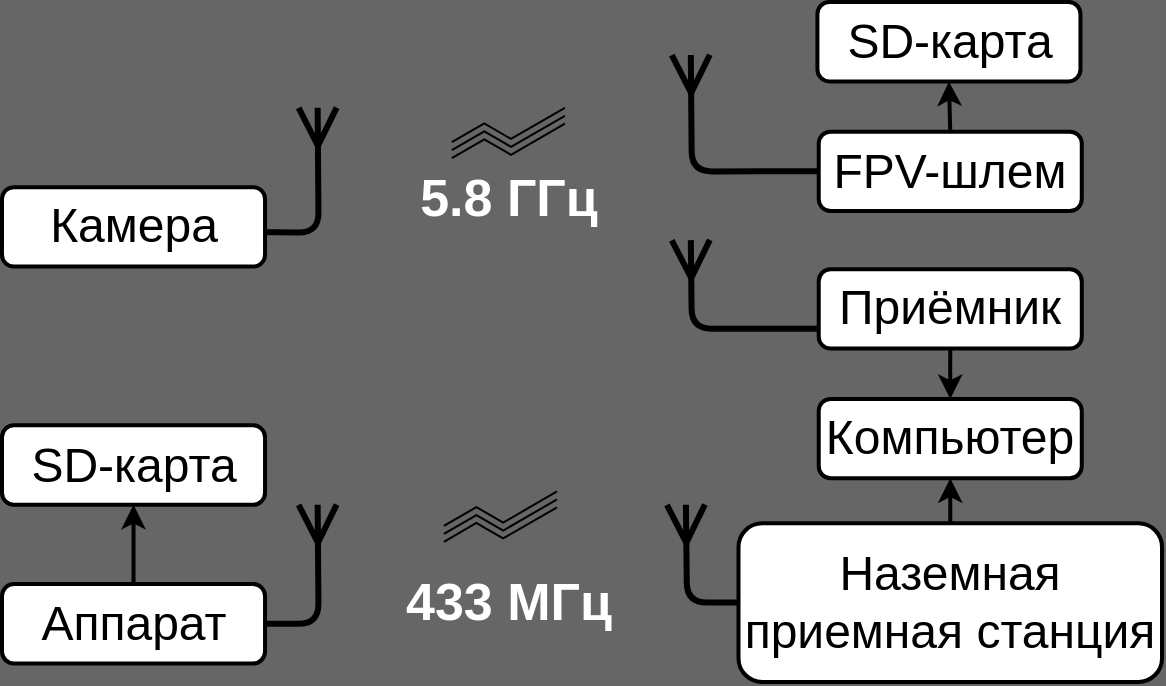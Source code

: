 <mxfile version="25.0.2">
  <diagram name="Страница — 1" id="UVlqzA668V7xbwNb8Y3F">
    <mxGraphModel dx="904" dy="610" grid="1" gridSize="10" guides="1" tooltips="1" connect="1" arrows="1" fold="1" page="1" pageScale="1" pageWidth="827" pageHeight="1169" background="#666666" math="0" shadow="0">
      <root>
        <mxCell id="0" />
        <mxCell id="1" parent="0" />
        <mxCell id="NKs00WNYC1JJoFckJ5-I-9" style="edgeStyle=orthogonalEdgeStyle;rounded=0;orthogonalLoop=1;jettySize=auto;html=1;exitX=0.5;exitY=0;exitDx=0;exitDy=0;entryX=0.5;entryY=1;entryDx=0;entryDy=0;fontColor=none;labelBackgroundColor=none;noLabel=1;strokeWidth=2;" parent="1" source="NKs00WNYC1JJoFckJ5-I-1" target="NKs00WNYC1JJoFckJ5-I-5" edge="1">
          <mxGeometry relative="1" as="geometry">
            <mxPoint x="181.785" y="370.776" as="targetPoint" />
          </mxGeometry>
        </mxCell>
        <mxCell id="NKs00WNYC1JJoFckJ5-I-44" style="edgeStyle=orthogonalEdgeStyle;rounded=1;orthogonalLoop=1;jettySize=auto;html=1;curved=0;endArrow=ERmany;endFill=0;strokeWidth=3;endSize=15;exitX=0;exitY=0.5;exitDx=0;exitDy=0;" parent="1" source="NKs00WNYC1JJoFckJ5-I-18" edge="1">
          <mxGeometry relative="1" as="geometry">
            <mxPoint x="501.95" y="401.362" as="targetPoint" />
            <mxPoint x="515.102" y="493.969" as="sourcePoint" />
          </mxGeometry>
        </mxCell>
        <mxCell id="NKs00WNYC1JJoFckJ5-I-46" value="" style="endArrow=none;html=1;rounded=0;edgeStyle=isometricEdgeStyle;" parent="1" edge="1">
          <mxGeometry width="50" height="50" relative="1" as="geometry">
            <mxPoint x="380.952" y="411.946" as="sourcePoint" />
            <mxPoint x="437.506" y="394.747" as="targetPoint" />
            <Array as="points">
              <mxPoint x="401.995" y="405.331" />
            </Array>
          </mxGeometry>
        </mxCell>
        <mxCell id="NKs00WNYC1JJoFckJ5-I-47" value="" style="endArrow=none;html=1;rounded=0;edgeStyle=isometricEdgeStyle;" parent="1" edge="1">
          <mxGeometry width="50" height="50" relative="1" as="geometry">
            <mxPoint x="380.952" y="415.914" as="sourcePoint" />
            <mxPoint x="437.506" y="398.716" as="targetPoint" />
            <Array as="points">
              <mxPoint x="401.995" y="409.3" />
            </Array>
          </mxGeometry>
        </mxCell>
        <mxCell id="NKs00WNYC1JJoFckJ5-I-48" value="" style="endArrow=none;html=1;rounded=0;edgeStyle=isometricEdgeStyle;" parent="1" edge="1">
          <mxGeometry width="50" height="50" relative="1" as="geometry">
            <mxPoint x="380.952" y="419.883" as="sourcePoint" />
            <mxPoint x="437.506" y="402.685" as="targetPoint" />
            <Array as="points">
              <mxPoint x="401.995" y="413.268" />
            </Array>
          </mxGeometry>
        </mxCell>
        <mxCell id="NKs00WNYC1JJoFckJ5-I-66" style="edgeStyle=orthogonalEdgeStyle;rounded=1;orthogonalLoop=1;jettySize=auto;html=1;exitX=1;exitY=0.5;exitDx=0;exitDy=0;curved=0;endArrow=ERmany;endFill=0;strokeWidth=3;targetPerimeterSpacing=0;endSize=15;" parent="1" edge="1">
          <mxGeometry relative="1" as="geometry">
            <mxPoint x="317.823" y="202.918" as="targetPoint" />
            <mxPoint x="248.118" y="264.78" as="sourcePoint" />
          </mxGeometry>
        </mxCell>
        <mxCell id="NKs00WNYC1JJoFckJ5-I-68" value="" style="endArrow=none;html=1;rounded=0;edgeStyle=isometricEdgeStyle;" parent="1" edge="1">
          <mxGeometry width="50" height="50" relative="1" as="geometry">
            <mxPoint x="384.898" y="220.117" as="sourcePoint" />
            <mxPoint x="441.451" y="202.918" as="targetPoint" />
            <Array as="points">
              <mxPoint x="405.941" y="213.502" />
            </Array>
          </mxGeometry>
        </mxCell>
        <mxCell id="NKs00WNYC1JJoFckJ5-I-69" value="" style="endArrow=none;html=1;rounded=0;edgeStyle=isometricEdgeStyle;" parent="1" edge="1">
          <mxGeometry width="50" height="50" relative="1" as="geometry">
            <mxPoint x="384.898" y="224.086" as="sourcePoint" />
            <mxPoint x="441.451" y="206.887" as="targetPoint" />
            <Array as="points">
              <mxPoint x="405.941" y="217.471" />
            </Array>
          </mxGeometry>
        </mxCell>
        <mxCell id="NKs00WNYC1JJoFckJ5-I-70" value="" style="endArrow=none;html=1;rounded=0;edgeStyle=isometricEdgeStyle;" parent="1" edge="1">
          <mxGeometry width="50" height="50" relative="1" as="geometry">
            <mxPoint x="384.898" y="228.054" as="sourcePoint" />
            <mxPoint x="441.451" y="210.856" as="targetPoint" />
            <Array as="points">
              <mxPoint x="405.941" y="221.44" />
            </Array>
          </mxGeometry>
        </mxCell>
        <mxCell id="NKs00WNYC1JJoFckJ5-I-43" style="edgeStyle=orthogonalEdgeStyle;rounded=1;orthogonalLoop=1;jettySize=auto;html=1;exitX=1;exitY=0.5;exitDx=0;exitDy=0;curved=0;endArrow=ERmany;endFill=0;strokeWidth=3;targetPerimeterSpacing=0;endSize=15;" parent="1" source="NKs00WNYC1JJoFckJ5-I-1" edge="1">
          <mxGeometry relative="1" as="geometry">
            <mxPoint x="317.823" y="401.362" as="targetPoint" />
          </mxGeometry>
        </mxCell>
        <mxCell id="NKs00WNYC1JJoFckJ5-I-1" value="&lt;span style=&quot;color: rgb(0, 0, 0);&quot;&gt;&lt;font&gt;Аппарат&lt;/font&gt;&lt;/span&gt;" style="rounded=1;whiteSpace=wrap;html=1;fillColor=#FFFFFF;fontSize=24;fontStyle=0;strokeWidth=2;" parent="1" vertex="1">
          <mxGeometry x="160" y="441.051" width="131.519" height="39.689" as="geometry" />
        </mxCell>
        <mxCell id="NKs00WNYC1JJoFckJ5-I-18" value="&lt;span style=&quot;color: rgb(0, 0, 0);&quot;&gt;&lt;font&gt;Наземная приемная станция&lt;/font&gt;&lt;/span&gt;" style="rounded=1;whiteSpace=wrap;html=1;fillColor=#FFFFFF;fontSize=24;fontStyle=0;strokeWidth=2;" parent="1" vertex="1">
          <mxGeometry x="528.254" y="410.623" width="211.746" height="79.377" as="geometry" />
        </mxCell>
        <mxCell id="NKs00WNYC1JJoFckJ5-I-32" style="edgeStyle=orthogonalEdgeStyle;rounded=0;orthogonalLoop=1;jettySize=auto;html=1;exitX=0.5;exitY=0;exitDx=0;exitDy=0;entryX=0.5;entryY=1;entryDx=0;entryDy=0;strokeWidth=2;" parent="1" source="NKs00WNYC1JJoFckJ5-I-18" target="NKs00WNYC1JJoFckJ5-I-21" edge="1">
          <mxGeometry relative="1" as="geometry">
            <mxPoint x="634.127" y="377.549" as="targetPoint" />
          </mxGeometry>
        </mxCell>
        <mxCell id="WlamRgHtwS5RRLz_qqGx-1" value="&lt;b&gt;&lt;font&gt;5.8 ГГц&lt;/font&gt;&lt;/b&gt;" style="text;html=1;align=center;verticalAlign=middle;whiteSpace=wrap;rounded=0;fontColor=#ffffff;fontSize=26;" vertex="1" parent="1">
          <mxGeometry x="367.16" y="228.05" width="92.91" height="39.69" as="geometry" />
        </mxCell>
        <mxCell id="WlamRgHtwS5RRLz_qqGx-2" value="&lt;b&gt;&lt;font&gt;433 МГц&lt;/font&gt;&lt;/b&gt;" style="text;html=1;align=center;verticalAlign=middle;whiteSpace=wrap;rounded=0;fontColor=#ffffff;fontSize=26;" vertex="1" parent="1">
          <mxGeometry x="357" y="430.47" width="113.24" height="39.69" as="geometry" />
        </mxCell>
        <mxCell id="NKs00WNYC1JJoFckJ5-I-63" value="&lt;font color=&quot;#000000&quot;&gt;FPV-шлем&lt;/font&gt;" style="rounded=1;whiteSpace=wrap;html=1;fillColor=#FFFFFF;fontSize=24;fontStyle=0;strokeWidth=2;" parent="1" vertex="1">
          <mxGeometry x="568.367" y="214.825" width="131.519" height="39.689" as="geometry" />
        </mxCell>
        <mxCell id="NKs00WNYC1JJoFckJ5-I-67" style="edgeStyle=orthogonalEdgeStyle;rounded=1;orthogonalLoop=1;jettySize=auto;html=1;curved=0;endArrow=ERmany;endFill=0;strokeWidth=3;endSize=15;exitX=0;exitY=0.5;exitDx=0;exitDy=0;" parent="1" edge="1" source="NKs00WNYC1JJoFckJ5-I-63">
          <mxGeometry relative="1" as="geometry">
            <mxPoint x="504.408" y="176.459" as="targetPoint" />
            <mxPoint x="594.014" y="229.377" as="sourcePoint" />
          </mxGeometry>
        </mxCell>
        <mxCell id="NKs00WNYC1JJoFckJ5-I-76" style="edgeStyle=orthogonalEdgeStyle;rounded=1;orthogonalLoop=1;jettySize=auto;html=1;curved=0;endArrow=ERmany;endFill=0;strokeWidth=3;endSize=15;exitX=0;exitY=0.75;exitDx=0;exitDy=0;" parent="1" source="NKs00WNYC1JJoFckJ5-I-41" edge="1">
          <mxGeometry relative="1" as="geometry">
            <mxPoint x="504.408" y="269.066" as="targetPoint" />
            <mxPoint x="581.015" y="321.984" as="sourcePoint" />
          </mxGeometry>
        </mxCell>
        <mxCell id="NKs00WNYC1JJoFckJ5-I-81" style="edgeStyle=orthogonalEdgeStyle;rounded=0;orthogonalLoop=1;jettySize=auto;html=1;exitX=0.5;exitY=0;exitDx=0;exitDy=0;entryX=0.5;entryY=1;entryDx=0;entryDy=0;strokeWidth=2;" parent="1" target="NKs00WNYC1JJoFckJ5-I-79" edge="1" source="NKs00WNYC1JJoFckJ5-I-63">
          <mxGeometry relative="1" as="geometry">
            <mxPoint x="659.084" y="214.825" as="sourcePoint" />
          </mxGeometry>
        </mxCell>
        <mxCell id="NKs00WNYC1JJoFckJ5-I-50" style="edgeStyle=orthogonalEdgeStyle;rounded=0;orthogonalLoop=1;jettySize=auto;html=1;exitX=0.5;exitY=1;exitDx=0;exitDy=0;entryX=0.5;entryY=0;entryDx=0;entryDy=0;strokeWidth=2;" parent="1" source="NKs00WNYC1JJoFckJ5-I-41" target="NKs00WNYC1JJoFckJ5-I-21" edge="1">
          <mxGeometry relative="1" as="geometry">
            <Array as="points">
              <mxPoint x="633.469" y="335.214" />
              <mxPoint x="633.469" y="335.214" />
            </Array>
          </mxGeometry>
        </mxCell>
        <mxCell id="NKs00WNYC1JJoFckJ5-I-21" value="&lt;span style=&quot;color: rgb(0, 0, 0);&quot;&gt;&lt;font&gt;Компьютер&lt;/font&gt;&lt;/span&gt;" style="rounded=1;whiteSpace=wrap;html=1;fillColor=#FFFFFF;fontSize=24;fontStyle=0;strokeWidth=2;" parent="1" vertex="1">
          <mxGeometry x="568.367" y="348.444" width="131.519" height="39.689" as="geometry" />
        </mxCell>
        <mxCell id="NKs00WNYC1JJoFckJ5-I-41" value="&lt;span style=&quot;color: rgb(0, 0, 0);&quot;&gt;&lt;font&gt;Приёмник&lt;/font&gt;&lt;/span&gt;" style="rounded=1;whiteSpace=wrap;html=1;fillColor=#FFFFFF;fontSize=24;fontStyle=0;strokeWidth=2;" parent="1" vertex="1">
          <mxGeometry x="568.368" y="283.619" width="131.519" height="39.689" as="geometry" />
        </mxCell>
        <mxCell id="NKs00WNYC1JJoFckJ5-I-5" value="&lt;span style=&quot;color: rgb(0, 0, 0);&quot;&gt;&lt;font&gt;SD-карта&lt;/font&gt;&lt;/span&gt;" style="rounded=1;whiteSpace=wrap;html=1;fillColor=#FFFFFF;fontSize=24;fontStyle=0;strokeWidth=2;" parent="1" vertex="1">
          <mxGeometry x="160" y="361.673" width="131.519" height="39.689" as="geometry" />
        </mxCell>
        <mxCell id="NKs00WNYC1JJoFckJ5-I-35" value="&lt;span style=&quot;color: rgb(0, 0, 0);&quot;&gt;&lt;font&gt;Камера&lt;/font&gt;&lt;/span&gt;" style="rounded=1;whiteSpace=wrap;html=1;fillColor=#FFFFFF;fontSize=24;fontStyle=0;strokeWidth=2;" parent="1" vertex="1">
          <mxGeometry x="160" y="242.607" width="131.519" height="39.689" as="geometry" />
        </mxCell>
        <mxCell id="NKs00WNYC1JJoFckJ5-I-79" value="&lt;span style=&quot;color: rgb(0, 0, 0);&quot;&gt;&lt;font&gt;SD-карта&lt;/font&gt;&lt;/span&gt;" style="rounded=1;whiteSpace=wrap;html=1;fillColor=#FFFFFF;fontSize=24;fontStyle=0;strokeWidth=2;" parent="1" vertex="1">
          <mxGeometry x="567.71" y="150" width="131.519" height="39.689" as="geometry" />
        </mxCell>
      </root>
    </mxGraphModel>
  </diagram>
</mxfile>
